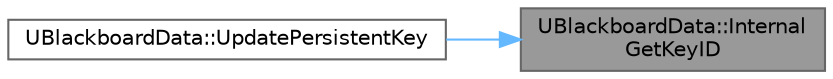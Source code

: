 digraph "UBlackboardData::InternalGetKeyID"
{
 // INTERACTIVE_SVG=YES
 // LATEX_PDF_SIZE
  bgcolor="transparent";
  edge [fontname=Helvetica,fontsize=10,labelfontname=Helvetica,labelfontsize=10];
  node [fontname=Helvetica,fontsize=10,shape=box,height=0.2,width=0.4];
  rankdir="RL";
  Node1 [id="Node000001",label="UBlackboardData::Internal\lGetKeyID",height=0.2,width=0.4,color="gray40", fillcolor="grey60", style="filled", fontcolor="black",tooltip=" "];
  Node1 -> Node2 [id="edge1_Node000001_Node000002",dir="back",color="steelblue1",style="solid",tooltip=" "];
  Node2 [id="Node000002",label="UBlackboardData::UpdatePersistentKey",height=0.2,width=0.4,color="grey40", fillcolor="white", style="filled",URL="$d1/d2f/classUBlackboardData.html#a04de156231fe3785a71114afe3e9ba25",tooltip="updates persistent key with given name, depending on currently defined entries and parent chain"];
}
